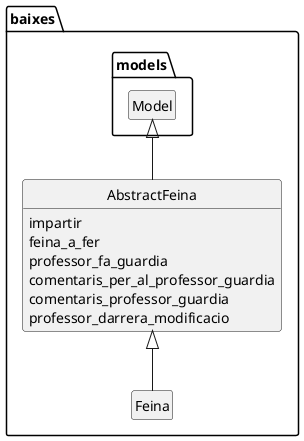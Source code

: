 @startuml

hide circle
hide empty members

package baixes {
    class AbstractFeina extends models.Model {
        impartir
        feina_a_fer
        professor_fa_guardia
        comentaris_per_al_professor_guardia
        comentaris_professor_guardia
        professor_darrera_modificacio
    }

    class Feina extends AbstractFeina
}
@enduml
